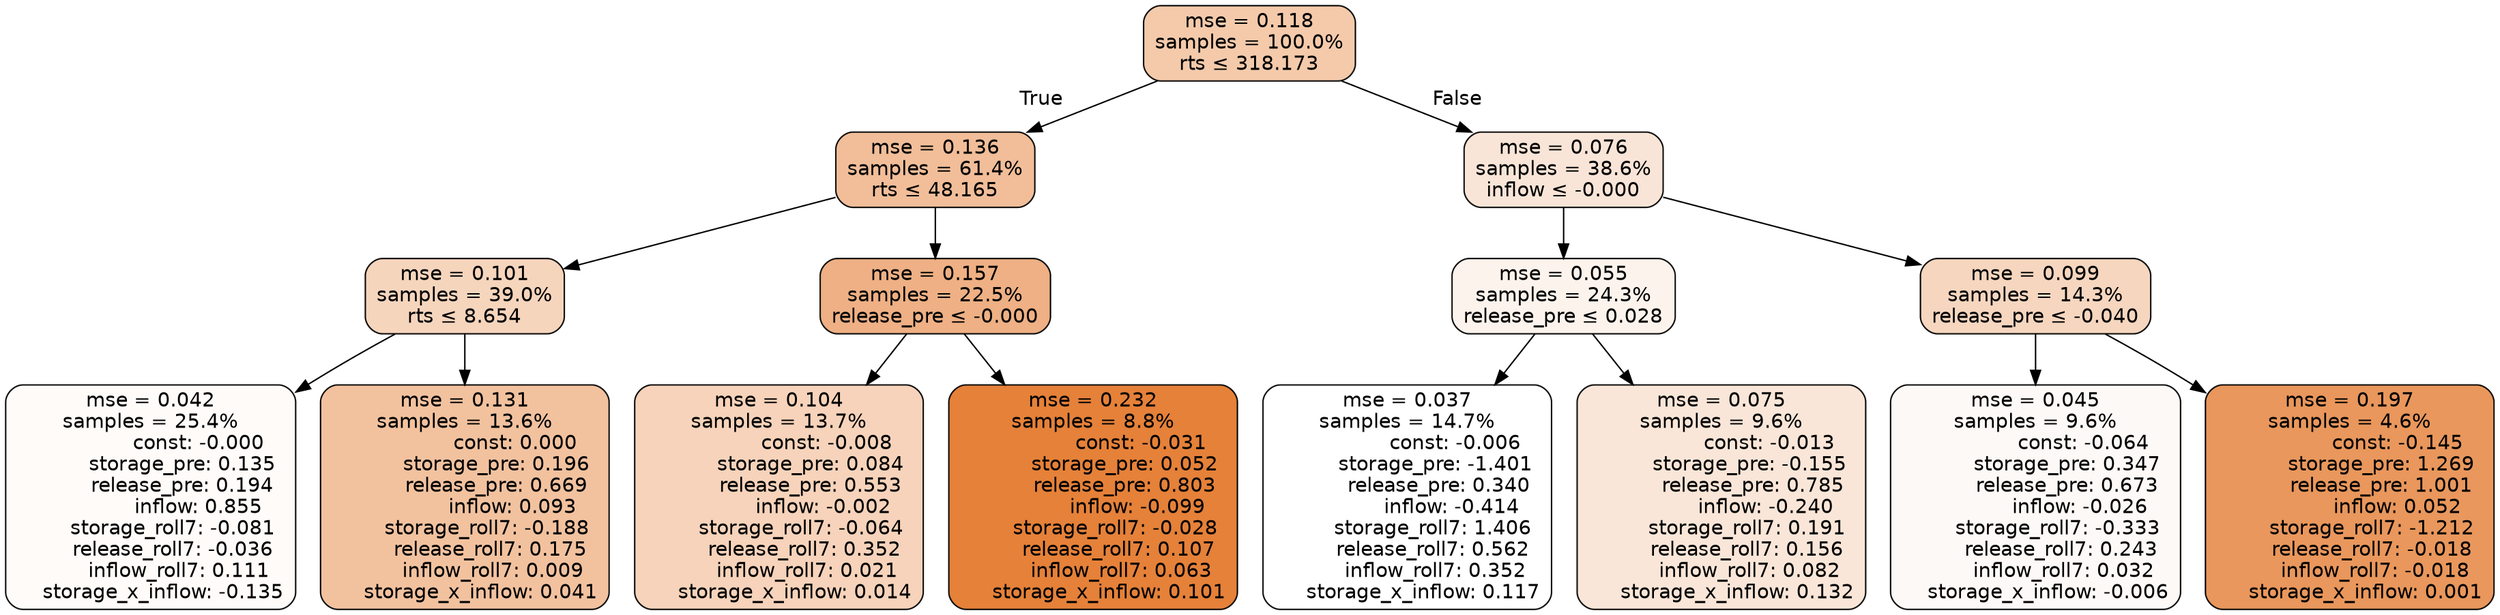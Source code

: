 digraph tree {
bgcolor="transparent"
node [shape=rectangle, style="filled, rounded", color="black", fontname=helvetica] ;
edge [fontname=helvetica] ;
	"0" [label="mse = 0.118
samples = 100.0%
rts &le; 318.173", fillcolor="#f4caab"]
	"1" [label="mse = 0.136
samples = 61.4%
rts &le; 48.165", fillcolor="#f1be99"]
	"2" [label="mse = 0.101
samples = 39.0%
rts &le; 8.654", fillcolor="#f6d5bd"]
	"3" [label="mse = 0.042
samples = 25.4%
               const: -0.000
          storage_pre: 0.135
          release_pre: 0.194
               inflow: 0.855
       storage_roll7: -0.081
       release_roll7: -0.036
         inflow_roll7: 0.111
    storage_x_inflow: -0.135", fillcolor="#fefbf9"]
	"4" [label="mse = 0.131
samples = 13.6%
                const: 0.000
          storage_pre: 0.196
          release_pre: 0.669
               inflow: 0.093
       storage_roll7: -0.188
        release_roll7: 0.175
         inflow_roll7: 0.009
     storage_x_inflow: 0.041", fillcolor="#f2c29f"]
	"5" [label="mse = 0.157
samples = 22.5%
release_pre &le; -0.000", fillcolor="#eeb084"]
	"6" [label="mse = 0.104
samples = 13.7%
               const: -0.008
          storage_pre: 0.084
          release_pre: 0.553
              inflow: -0.002
       storage_roll7: -0.064
        release_roll7: 0.352
         inflow_roll7: 0.021
     storage_x_inflow: 0.014", fillcolor="#f6d3ba"]
	"7" [label="mse = 0.232
samples = 8.8%
               const: -0.031
          storage_pre: 0.052
          release_pre: 0.803
              inflow: -0.099
       storage_roll7: -0.028
        release_roll7: 0.107
         inflow_roll7: 0.063
     storage_x_inflow: 0.101", fillcolor="#e58139"]
	"8" [label="mse = 0.076
samples = 38.6%
inflow &le; -0.000", fillcolor="#f9e5d7"]
	"9" [label="mse = 0.055
samples = 24.3%
release_pre &le; 0.028", fillcolor="#fcf3ec"]
	"10" [label="mse = 0.037
samples = 14.7%
               const: -0.006
         storage_pre: -1.401
          release_pre: 0.340
              inflow: -0.414
        storage_roll7: 1.406
        release_roll7: 0.562
         inflow_roll7: 0.352
     storage_x_inflow: 0.117", fillcolor="#ffffff"]
	"11" [label="mse = 0.075
samples = 9.6%
               const: -0.013
         storage_pre: -0.155
          release_pre: 0.785
              inflow: -0.240
        storage_roll7: 0.191
        release_roll7: 0.156
         inflow_roll7: 0.082
     storage_x_inflow: 0.132", fillcolor="#f9e6d8"]
	"12" [label="mse = 0.099
samples = 14.3%
release_pre &le; -0.040", fillcolor="#f6d6bf"]
	"13" [label="mse = 0.045
samples = 9.6%
               const: -0.064
          storage_pre: 0.347
          release_pre: 0.673
              inflow: -0.026
       storage_roll7: -0.333
        release_roll7: 0.243
         inflow_roll7: 0.032
    storage_x_inflow: -0.006", fillcolor="#fdf9f6"]
	"14" [label="mse = 0.197
samples = 4.6%
               const: -0.145
          storage_pre: 1.269
          release_pre: 1.001
               inflow: 0.052
       storage_roll7: -1.212
       release_roll7: -0.018
        inflow_roll7: -0.018
     storage_x_inflow: 0.001", fillcolor="#e9975c"]

	"0" -> "1" [labeldistance=2.5, labelangle=45, headlabel="True"]
	"1" -> "2"
	"2" -> "3"
	"2" -> "4"
	"1" -> "5"
	"5" -> "6"
	"5" -> "7"
	"0" -> "8" [labeldistance=2.5, labelangle=-45, headlabel="False"]
	"8" -> "9"
	"9" -> "10"
	"9" -> "11"
	"8" -> "12"
	"12" -> "13"
	"12" -> "14"
}